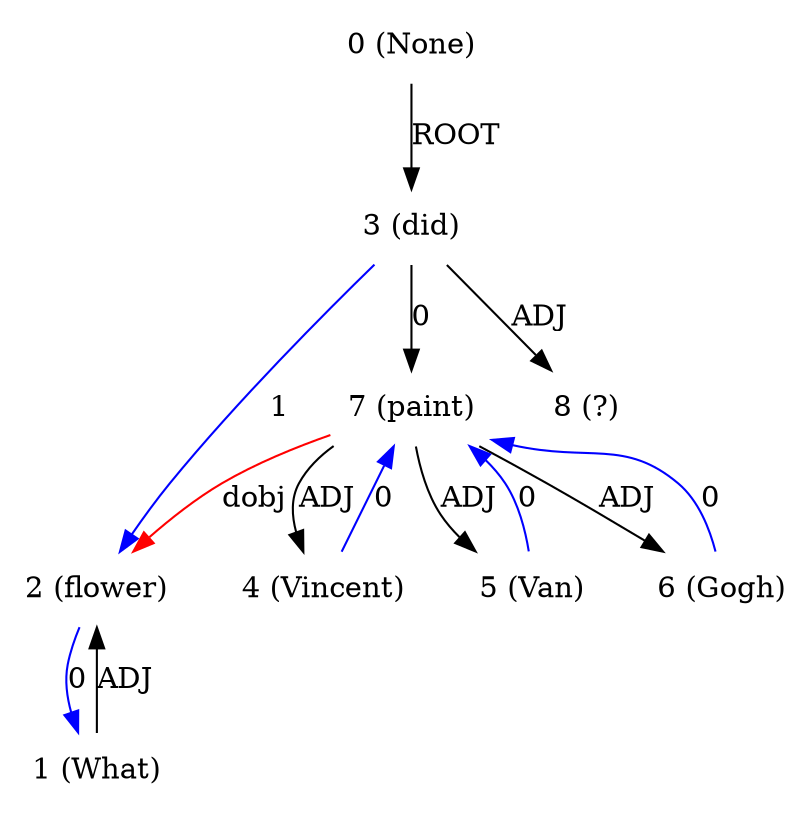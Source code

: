digraph G{
edge [dir=forward]
node [shape=plaintext]

0 [label="0 (None)"]
0 -> 3 [label="ROOT"]
1 [label="1 (What)"]
1 -> 2 [label="ADJ"]
2 [label="2 (flower)"]
2 -> 1 [label="0", color="blue"]
7 -> 2 [label="dobj", color="red"]
3 [label="3 (did)"]
3 -> 2 [label="1", color="blue"]
3 -> 7 [label="0"]
3 -> 8 [label="ADJ"]
4 [label="4 (Vincent)"]
4 -> 7 [label="0", color="blue"]
5 [label="5 (Van)"]
5 -> 7 [label="0", color="blue"]
6 [label="6 (Gogh)"]
6 -> 7 [label="0", color="blue"]
7 [label="7 (paint)"]
7 -> 4 [label="ADJ"]
7 -> 5 [label="ADJ"]
7 -> 6 [label="ADJ"]
8 [label="8 (?)"]
}
